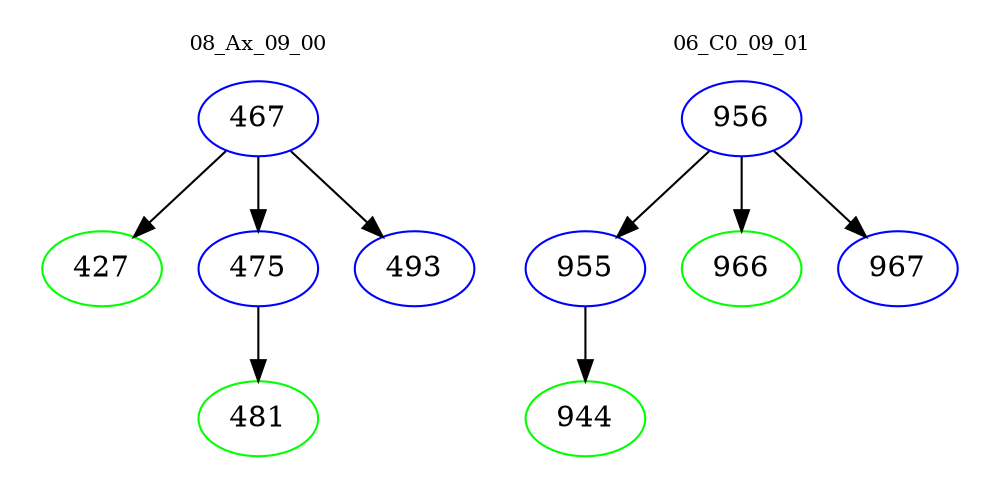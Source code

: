 digraph{
subgraph cluster_0 {
color = white
label = "08_Ax_09_00";
fontsize=10;
T0_467 [label="467", color="blue"]
T0_467 -> T0_427 [color="black"]
T0_427 [label="427", color="green"]
T0_467 -> T0_475 [color="black"]
T0_475 [label="475", color="blue"]
T0_475 -> T0_481 [color="black"]
T0_481 [label="481", color="green"]
T0_467 -> T0_493 [color="black"]
T0_493 [label="493", color="blue"]
}
subgraph cluster_1 {
color = white
label = "06_C0_09_01";
fontsize=10;
T1_956 [label="956", color="blue"]
T1_956 -> T1_955 [color="black"]
T1_955 [label="955", color="blue"]
T1_955 -> T1_944 [color="black"]
T1_944 [label="944", color="green"]
T1_956 -> T1_966 [color="black"]
T1_966 [label="966", color="green"]
T1_956 -> T1_967 [color="black"]
T1_967 [label="967", color="blue"]
}
}
